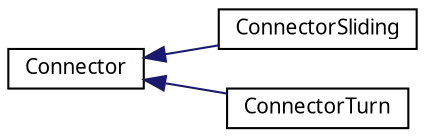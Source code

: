digraph G
{
  edge [fontname="FreeSans.ttf",fontsize="10",labelfontname="FreeSans.ttf",labelfontsize="10"];
  node [fontname="FreeSans.ttf",fontsize="10",shape=record];
  rankdir=LR;
  Node1 [label="Connector",height=0.2,width=0.4,color="black", fillcolor="white", style="filled",URL="$struct_connector.html",tooltip="коннектор."];
  Node1 -> Node2 [dir=back,color="midnightblue",fontsize="10",style="solid",fontname="FreeSans.ttf"];
  Node2 [label="ConnectorSliding",height=0.2,width=0.4,color="black", fillcolor="white", style="filled",URL="$struct_connector_sliding.html",tooltip="поступательный коннектор."];
  Node1 -> Node3 [dir=back,color="midnightblue",fontsize="10",style="solid",fontname="FreeSans.ttf"];
  Node3 [label="ConnectorTurn",height=0.2,width=0.4,color="black", fillcolor="white", style="filled",URL="$struct_connector_turn.html",tooltip="вращательный коннектор."];
}
